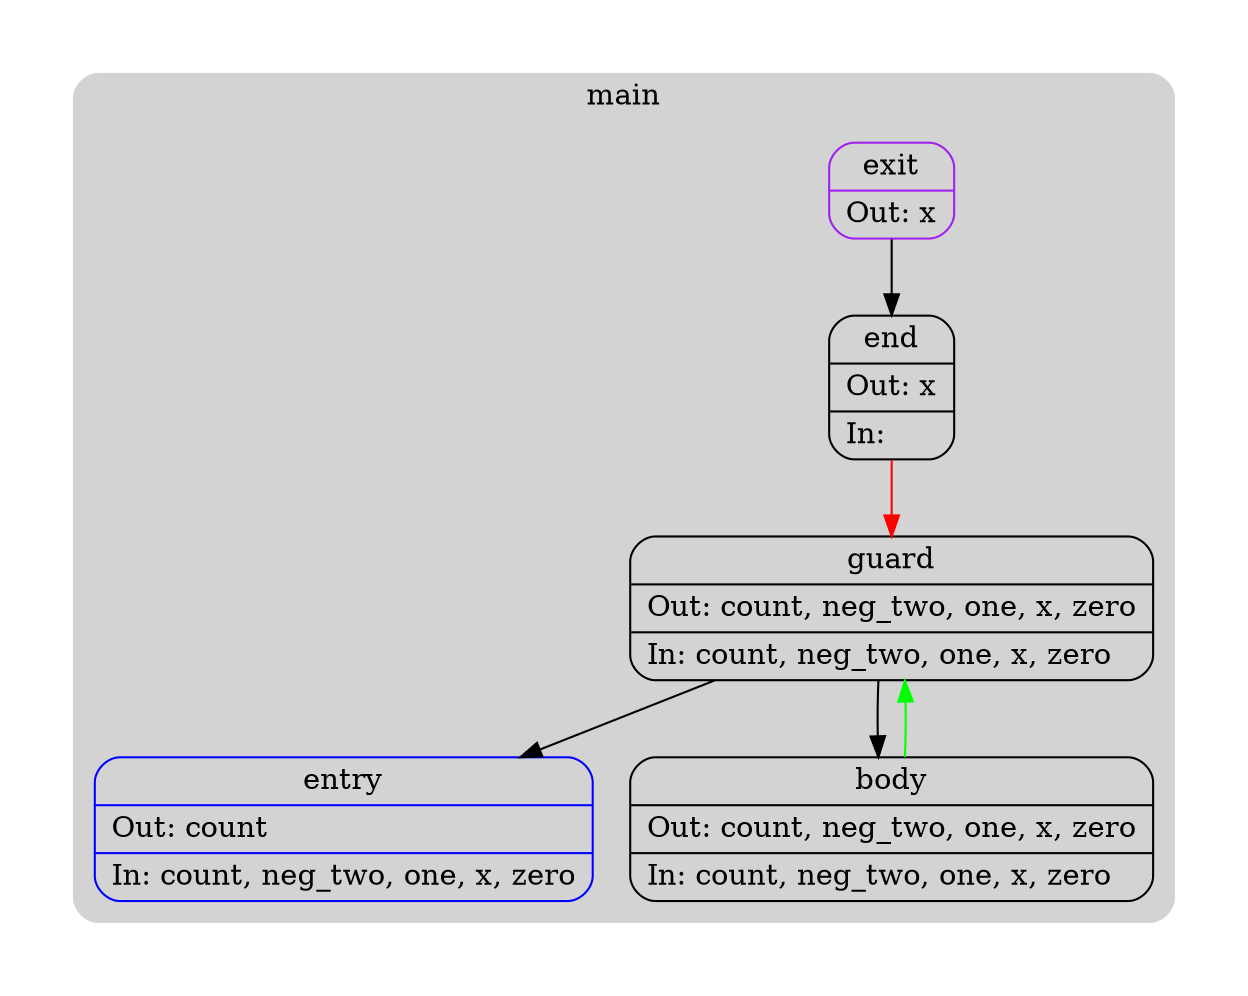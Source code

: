 digraph G {
  compound=true
  subgraph cluster_ {
    peripheries=0
    subgraph cluster_0_wrapper {
      peripheries=0
      margin=15
      subgraph cluster_0 {
        label="main"
        color=darkgray
        style=rounded
        bgcolor=lightgray
        margin=10
        cluster_0_0[label="{entry|Out: count\l|In: count, neg_two, one, x, zero\l}",shape=Mrecord,color=blue]
        cluster_0_1[label="{guard|Out: count, neg_two, one, x, zero\l|In: count, neg_two, one, x, zero\l}",shape=Mrecord,color=black]
        cluster_0_2[label="{body|Out: count, neg_two, one, x, zero\l|In: count, neg_two, one, x, zero\l}",shape=Mrecord,color=black]
        cluster_0_3[label="{end|Out: x\l|In: \l}",shape=Mrecord,color=black]
        cluster_0_exit[label="{exit|Out: x\l}",shape=Mrecord,color=purple]
        cluster_0_1 -> cluster_0_0
        cluster_0_2 -> cluster_0_1 [color=green]
        cluster_0_3 -> cluster_0_1 [color=red]
        cluster_0_1 -> cluster_0_2
        cluster_0_exit -> cluster_0_3 [color=black]
      }
    }
  }
}

